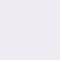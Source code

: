 <mxfile version="21.6.8" type="device">
  <diagram name="Página-1" id="GBsqkeEp2_bvaqs6tHh2">
    <mxGraphModel dx="1418" dy="820" grid="1" gridSize="10" guides="1" tooltips="1" connect="1" arrows="1" fold="1" page="1" pageScale="1" pageWidth="827" pageHeight="1169" math="0" shadow="0">
      <root>
        <mxCell id="0" />
        <mxCell id="1" parent="0" />
        <mxCell id="5ED3BaB5KB7Zz_nchKes-1" value="" style="whiteSpace=wrap;html=1;aspect=fixed;fillColor=#e1d5e7;strokeColor=none;opacity=50;" parent="1" vertex="1">
          <mxGeometry x="399" y="340" width="30" height="30" as="geometry" />
        </mxCell>
      </root>
    </mxGraphModel>
  </diagram>
</mxfile>
